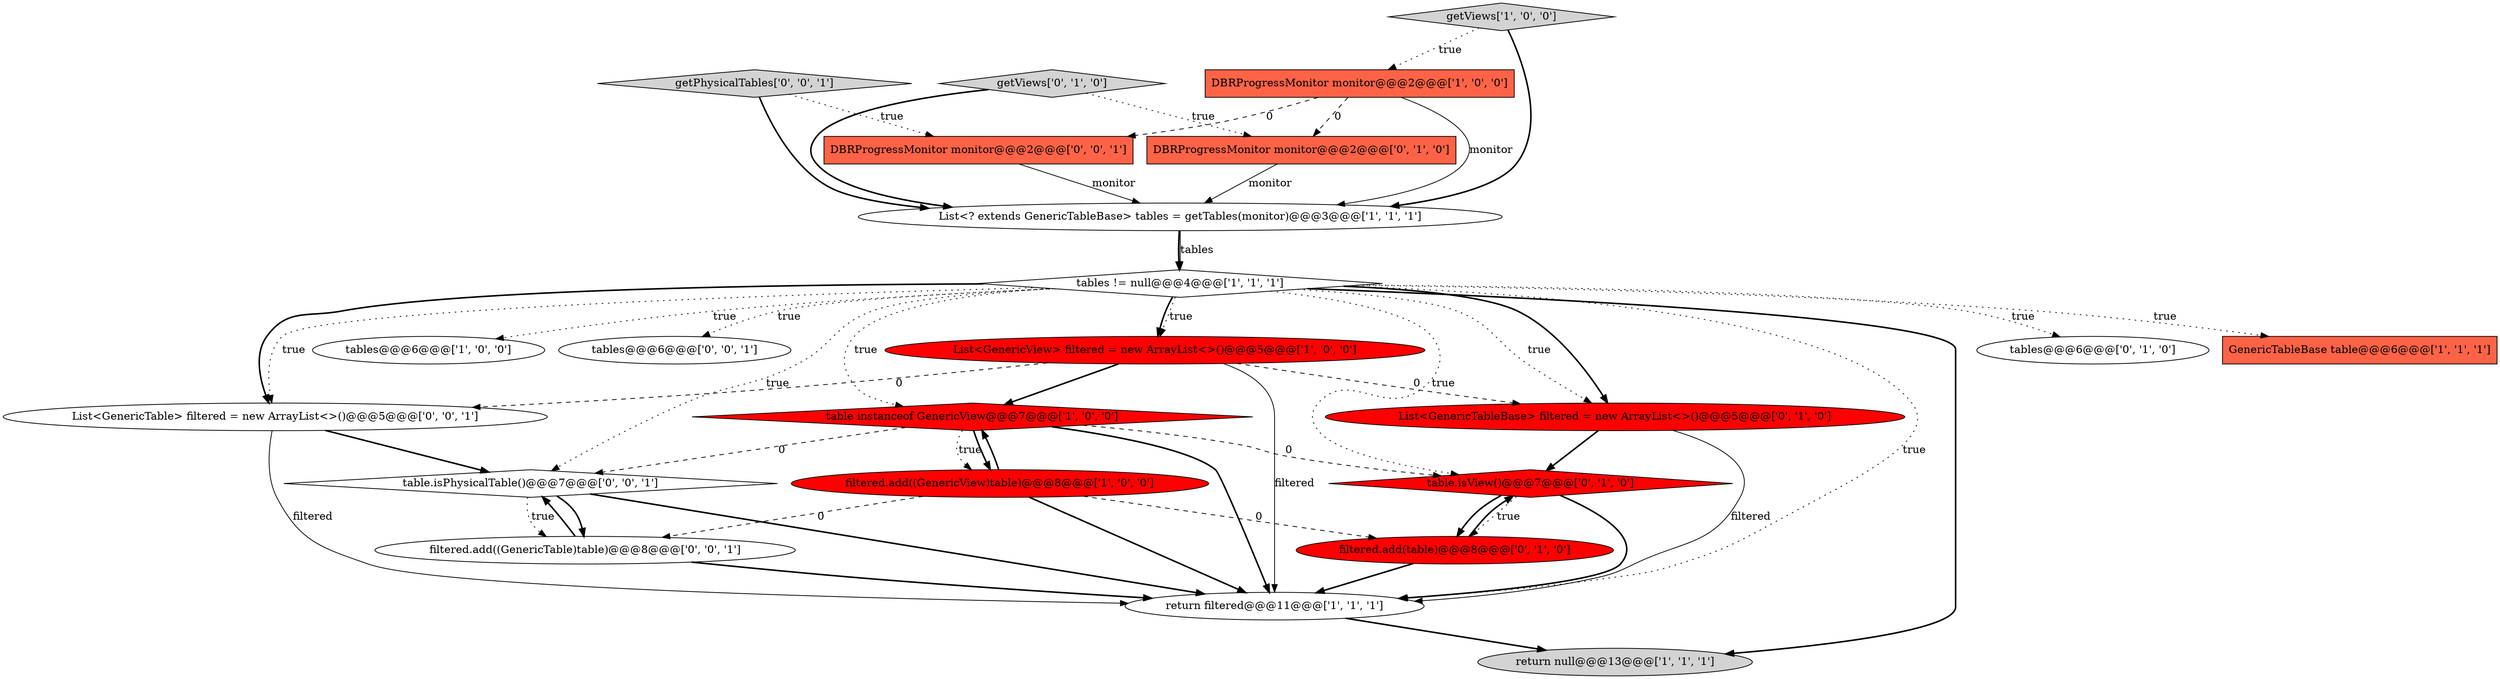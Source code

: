 digraph {
10 [style = filled, label = "return filtered@@@11@@@['1', '1', '1']", fillcolor = white, shape = ellipse image = "AAA0AAABBB1BBB"];
9 [style = filled, label = "DBRProgressMonitor monitor@@@2@@@['1', '0', '0']", fillcolor = tomato, shape = box image = "AAA1AAABBB1BBB"];
14 [style = filled, label = "table.isView()@@@7@@@['0', '1', '0']", fillcolor = red, shape = diamond image = "AAA1AAABBB2BBB"];
21 [style = filled, label = "DBRProgressMonitor monitor@@@2@@@['0', '0', '1']", fillcolor = tomato, shape = box image = "AAA0AAABBB3BBB"];
3 [style = filled, label = "tables@@@6@@@['1', '0', '0']", fillcolor = white, shape = ellipse image = "AAA0AAABBB1BBB"];
2 [style = filled, label = "List<? extends GenericTableBase> tables = getTables(monitor)@@@3@@@['1', '1', '1']", fillcolor = white, shape = ellipse image = "AAA0AAABBB1BBB"];
17 [style = filled, label = "tables@@@6@@@['0', '0', '1']", fillcolor = white, shape = ellipse image = "AAA0AAABBB3BBB"];
22 [style = filled, label = "List<GenericTable> filtered = new ArrayList<>()@@@5@@@['0', '0', '1']", fillcolor = white, shape = ellipse image = "AAA0AAABBB3BBB"];
0 [style = filled, label = "table instanceof GenericView@@@7@@@['1', '0', '0']", fillcolor = red, shape = diamond image = "AAA1AAABBB1BBB"];
19 [style = filled, label = "table.isPhysicalTable()@@@7@@@['0', '0', '1']", fillcolor = white, shape = diamond image = "AAA0AAABBB3BBB"];
16 [style = filled, label = "List<GenericTableBase> filtered = new ArrayList<>()@@@5@@@['0', '1', '0']", fillcolor = red, shape = ellipse image = "AAA1AAABBB2BBB"];
1 [style = filled, label = "tables != null@@@4@@@['1', '1', '1']", fillcolor = white, shape = diamond image = "AAA0AAABBB1BBB"];
8 [style = filled, label = "filtered.add((GenericView)table)@@@8@@@['1', '0', '0']", fillcolor = red, shape = ellipse image = "AAA1AAABBB1BBB"];
12 [style = filled, label = "filtered.add(table)@@@8@@@['0', '1', '0']", fillcolor = red, shape = ellipse image = "AAA1AAABBB2BBB"];
15 [style = filled, label = "DBRProgressMonitor monitor@@@2@@@['0', '1', '0']", fillcolor = tomato, shape = box image = "AAA1AAABBB2BBB"];
20 [style = filled, label = "getPhysicalTables['0', '0', '1']", fillcolor = lightgray, shape = diamond image = "AAA0AAABBB3BBB"];
5 [style = filled, label = "return null@@@13@@@['1', '1', '1']", fillcolor = lightgray, shape = ellipse image = "AAA0AAABBB1BBB"];
13 [style = filled, label = "getViews['0', '1', '0']", fillcolor = lightgray, shape = diamond image = "AAA0AAABBB2BBB"];
4 [style = filled, label = "List<GenericView> filtered = new ArrayList<>()@@@5@@@['1', '0', '0']", fillcolor = red, shape = ellipse image = "AAA1AAABBB1BBB"];
7 [style = filled, label = "getViews['1', '0', '0']", fillcolor = lightgray, shape = diamond image = "AAA0AAABBB1BBB"];
18 [style = filled, label = "filtered.add((GenericTable)table)@@@8@@@['0', '0', '1']", fillcolor = white, shape = ellipse image = "AAA0AAABBB3BBB"];
11 [style = filled, label = "tables@@@6@@@['0', '1', '0']", fillcolor = white, shape = ellipse image = "AAA0AAABBB2BBB"];
6 [style = filled, label = "GenericTableBase table@@@6@@@['1', '1', '1']", fillcolor = tomato, shape = box image = "AAA0AAABBB1BBB"];
1->5 [style = bold, label=""];
8->10 [style = bold, label=""];
1->4 [style = bold, label=""];
19->18 [style = bold, label=""];
1->10 [style = dotted, label="true"];
4->16 [style = dashed, label="0"];
14->12 [style = dotted, label="true"];
1->17 [style = dotted, label="true"];
22->19 [style = bold, label=""];
22->10 [style = solid, label="filtered"];
2->1 [style = bold, label=""];
0->19 [style = dashed, label="0"];
1->11 [style = dotted, label="true"];
1->22 [style = dotted, label="true"];
19->18 [style = dotted, label="true"];
18->19 [style = bold, label=""];
14->10 [style = bold, label=""];
19->10 [style = bold, label=""];
8->12 [style = dashed, label="0"];
1->4 [style = dotted, label="true"];
20->21 [style = dotted, label="true"];
1->14 [style = dotted, label="true"];
15->2 [style = solid, label="monitor"];
7->9 [style = dotted, label="true"];
4->22 [style = dashed, label="0"];
1->19 [style = dotted, label="true"];
4->0 [style = bold, label=""];
16->10 [style = solid, label="filtered"];
1->22 [style = bold, label=""];
20->2 [style = bold, label=""];
8->0 [style = bold, label=""];
1->3 [style = dotted, label="true"];
0->8 [style = dotted, label="true"];
0->14 [style = dashed, label="0"];
21->2 [style = solid, label="monitor"];
0->10 [style = bold, label=""];
12->10 [style = bold, label=""];
10->5 [style = bold, label=""];
18->10 [style = bold, label=""];
9->21 [style = dashed, label="0"];
4->10 [style = solid, label="filtered"];
7->2 [style = bold, label=""];
1->16 [style = bold, label=""];
14->12 [style = bold, label=""];
0->8 [style = bold, label=""];
12->14 [style = bold, label=""];
16->14 [style = bold, label=""];
1->6 [style = dotted, label="true"];
8->18 [style = dashed, label="0"];
13->15 [style = dotted, label="true"];
1->16 [style = dotted, label="true"];
1->0 [style = dotted, label="true"];
2->1 [style = solid, label="tables"];
9->15 [style = dashed, label="0"];
13->2 [style = bold, label=""];
9->2 [style = solid, label="monitor"];
}
